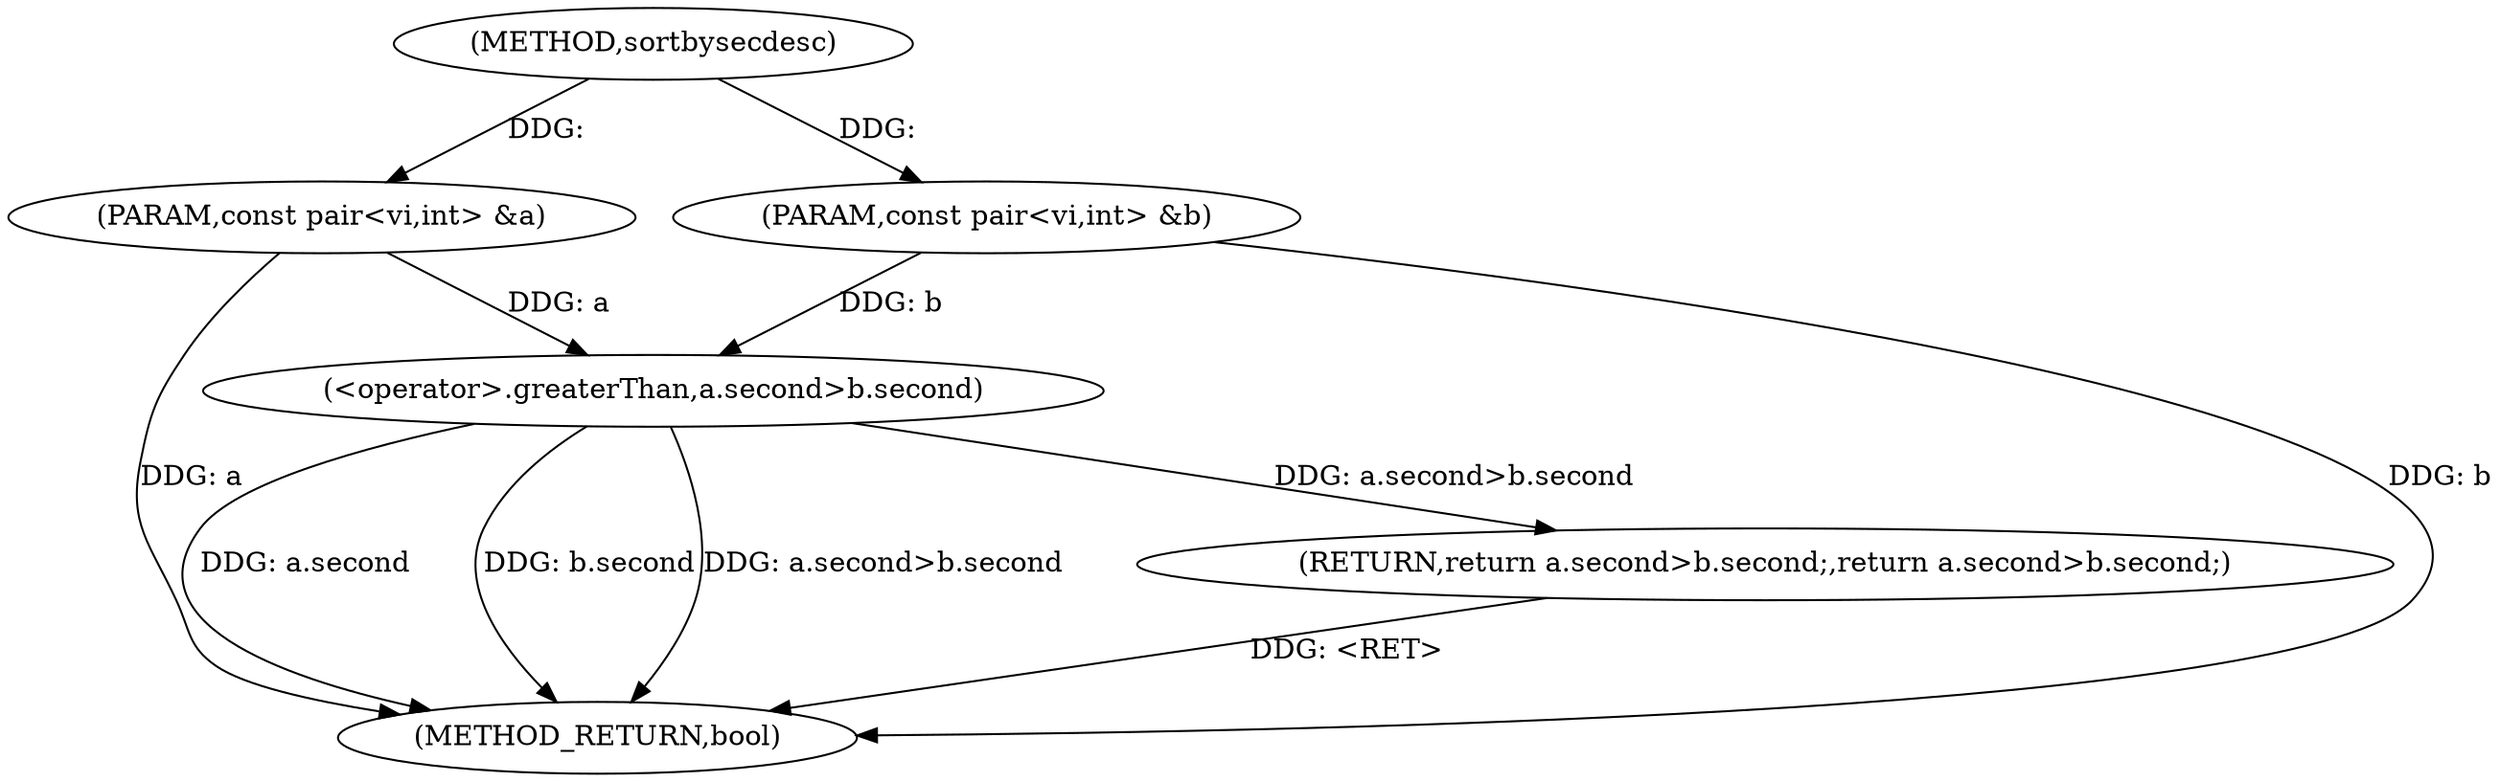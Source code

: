 digraph "sortbysecdesc" {  
"1000553" [label = "(METHOD,sortbysecdesc)" ]
"1000565" [label = "(METHOD_RETURN,bool)" ]
"1000554" [label = "(PARAM,const pair<vi,int> &a)" ]
"1000555" [label = "(PARAM,const pair<vi,int> &b)" ]
"1000557" [label = "(RETURN,return a.second>b.second;,return a.second>b.second;)" ]
"1000558" [label = "(<operator>.greaterThan,a.second>b.second)" ]
  "1000554" -> "1000565"  [ label = "DDG: a"] 
  "1000555" -> "1000565"  [ label = "DDG: b"] 
  "1000558" -> "1000565"  [ label = "DDG: a.second"] 
  "1000558" -> "1000565"  [ label = "DDG: b.second"] 
  "1000558" -> "1000565"  [ label = "DDG: a.second>b.second"] 
  "1000557" -> "1000565"  [ label = "DDG: <RET>"] 
  "1000553" -> "1000554"  [ label = "DDG: "] 
  "1000553" -> "1000555"  [ label = "DDG: "] 
  "1000558" -> "1000557"  [ label = "DDG: a.second>b.second"] 
  "1000554" -> "1000558"  [ label = "DDG: a"] 
  "1000555" -> "1000558"  [ label = "DDG: b"] 
}
